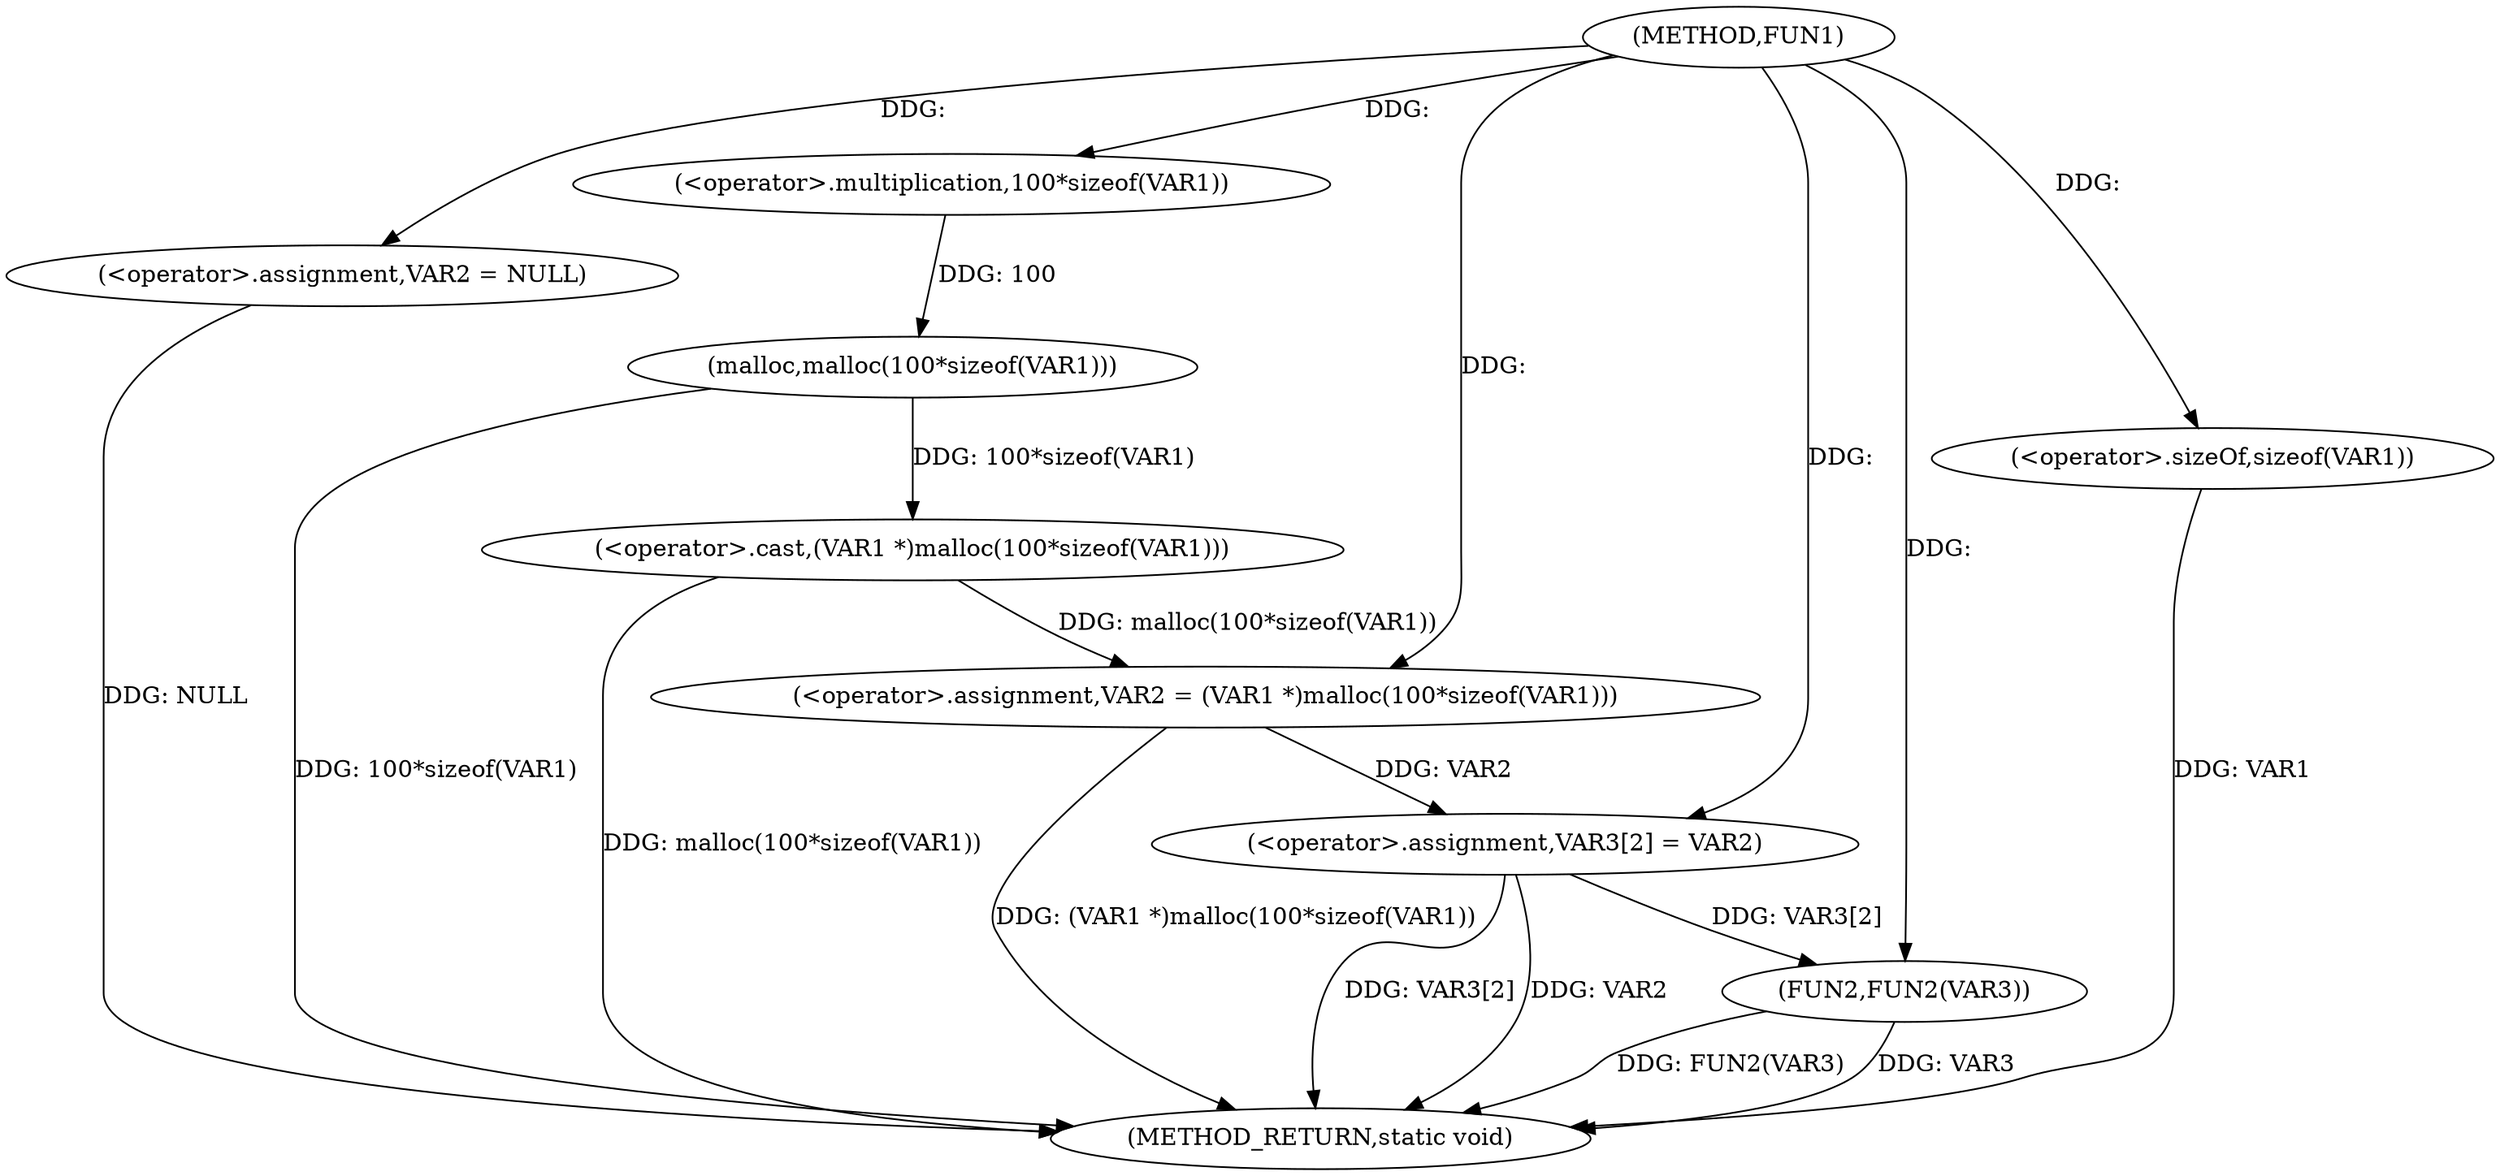 digraph FUN1 {  
"1000100" [label = "(METHOD,FUN1)" ]
"1000123" [label = "(METHOD_RETURN,static void)" ]
"1000104" [label = "(<operator>.assignment,VAR2 = NULL)" ]
"1000107" [label = "(<operator>.assignment,VAR2 = (VAR1 *)malloc(100*sizeof(VAR1)))" ]
"1000109" [label = "(<operator>.cast,(VAR1 *)malloc(100*sizeof(VAR1)))" ]
"1000111" [label = "(malloc,malloc(100*sizeof(VAR1)))" ]
"1000112" [label = "(<operator>.multiplication,100*sizeof(VAR1))" ]
"1000114" [label = "(<operator>.sizeOf,sizeof(VAR1))" ]
"1000116" [label = "(<operator>.assignment,VAR3[2] = VAR2)" ]
"1000121" [label = "(FUN2,FUN2(VAR3))" ]
  "1000116" -> "1000123"  [ label = "DDG: VAR3[2]"] 
  "1000111" -> "1000123"  [ label = "DDG: 100*sizeof(VAR1)"] 
  "1000116" -> "1000123"  [ label = "DDG: VAR2"] 
  "1000121" -> "1000123"  [ label = "DDG: VAR3"] 
  "1000114" -> "1000123"  [ label = "DDG: VAR1"] 
  "1000121" -> "1000123"  [ label = "DDG: FUN2(VAR3)"] 
  "1000109" -> "1000123"  [ label = "DDG: malloc(100*sizeof(VAR1))"] 
  "1000104" -> "1000123"  [ label = "DDG: NULL"] 
  "1000107" -> "1000123"  [ label = "DDG: (VAR1 *)malloc(100*sizeof(VAR1))"] 
  "1000100" -> "1000104"  [ label = "DDG: "] 
  "1000109" -> "1000107"  [ label = "DDG: malloc(100*sizeof(VAR1))"] 
  "1000100" -> "1000107"  [ label = "DDG: "] 
  "1000111" -> "1000109"  [ label = "DDG: 100*sizeof(VAR1)"] 
  "1000112" -> "1000111"  [ label = "DDG: 100"] 
  "1000100" -> "1000112"  [ label = "DDG: "] 
  "1000100" -> "1000114"  [ label = "DDG: "] 
  "1000107" -> "1000116"  [ label = "DDG: VAR2"] 
  "1000100" -> "1000116"  [ label = "DDG: "] 
  "1000116" -> "1000121"  [ label = "DDG: VAR3[2]"] 
  "1000100" -> "1000121"  [ label = "DDG: "] 
}

